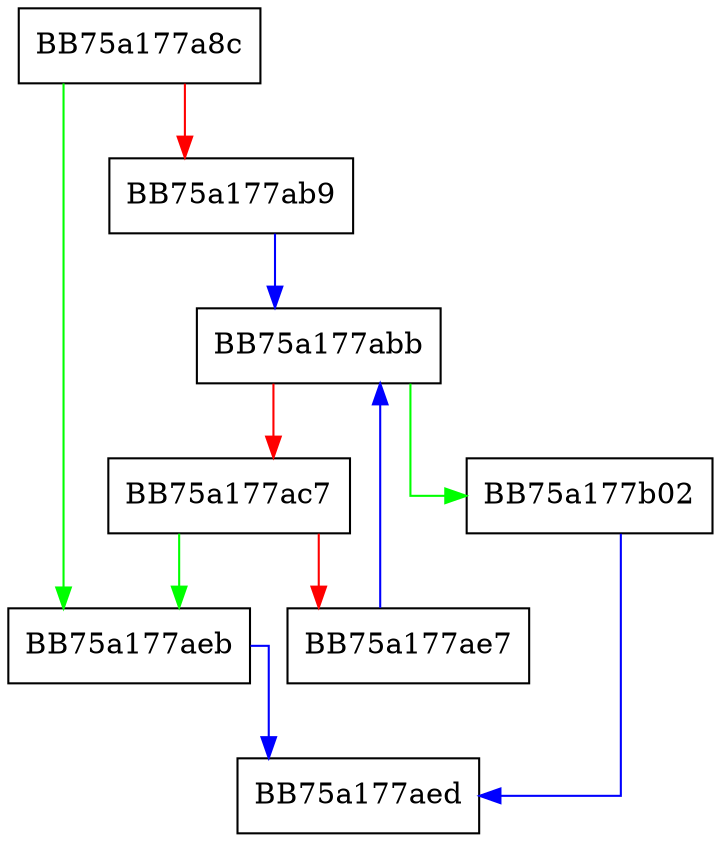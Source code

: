 digraph areEquivalent {
  node [shape="box"];
  graph [splines=ortho];
  BB75a177a8c -> BB75a177aeb [color="green"];
  BB75a177a8c -> BB75a177ab9 [color="red"];
  BB75a177ab9 -> BB75a177abb [color="blue"];
  BB75a177abb -> BB75a177b02 [color="green"];
  BB75a177abb -> BB75a177ac7 [color="red"];
  BB75a177ac7 -> BB75a177aeb [color="green"];
  BB75a177ac7 -> BB75a177ae7 [color="red"];
  BB75a177ae7 -> BB75a177abb [color="blue"];
  BB75a177aeb -> BB75a177aed [color="blue"];
  BB75a177b02 -> BB75a177aed [color="blue"];
}